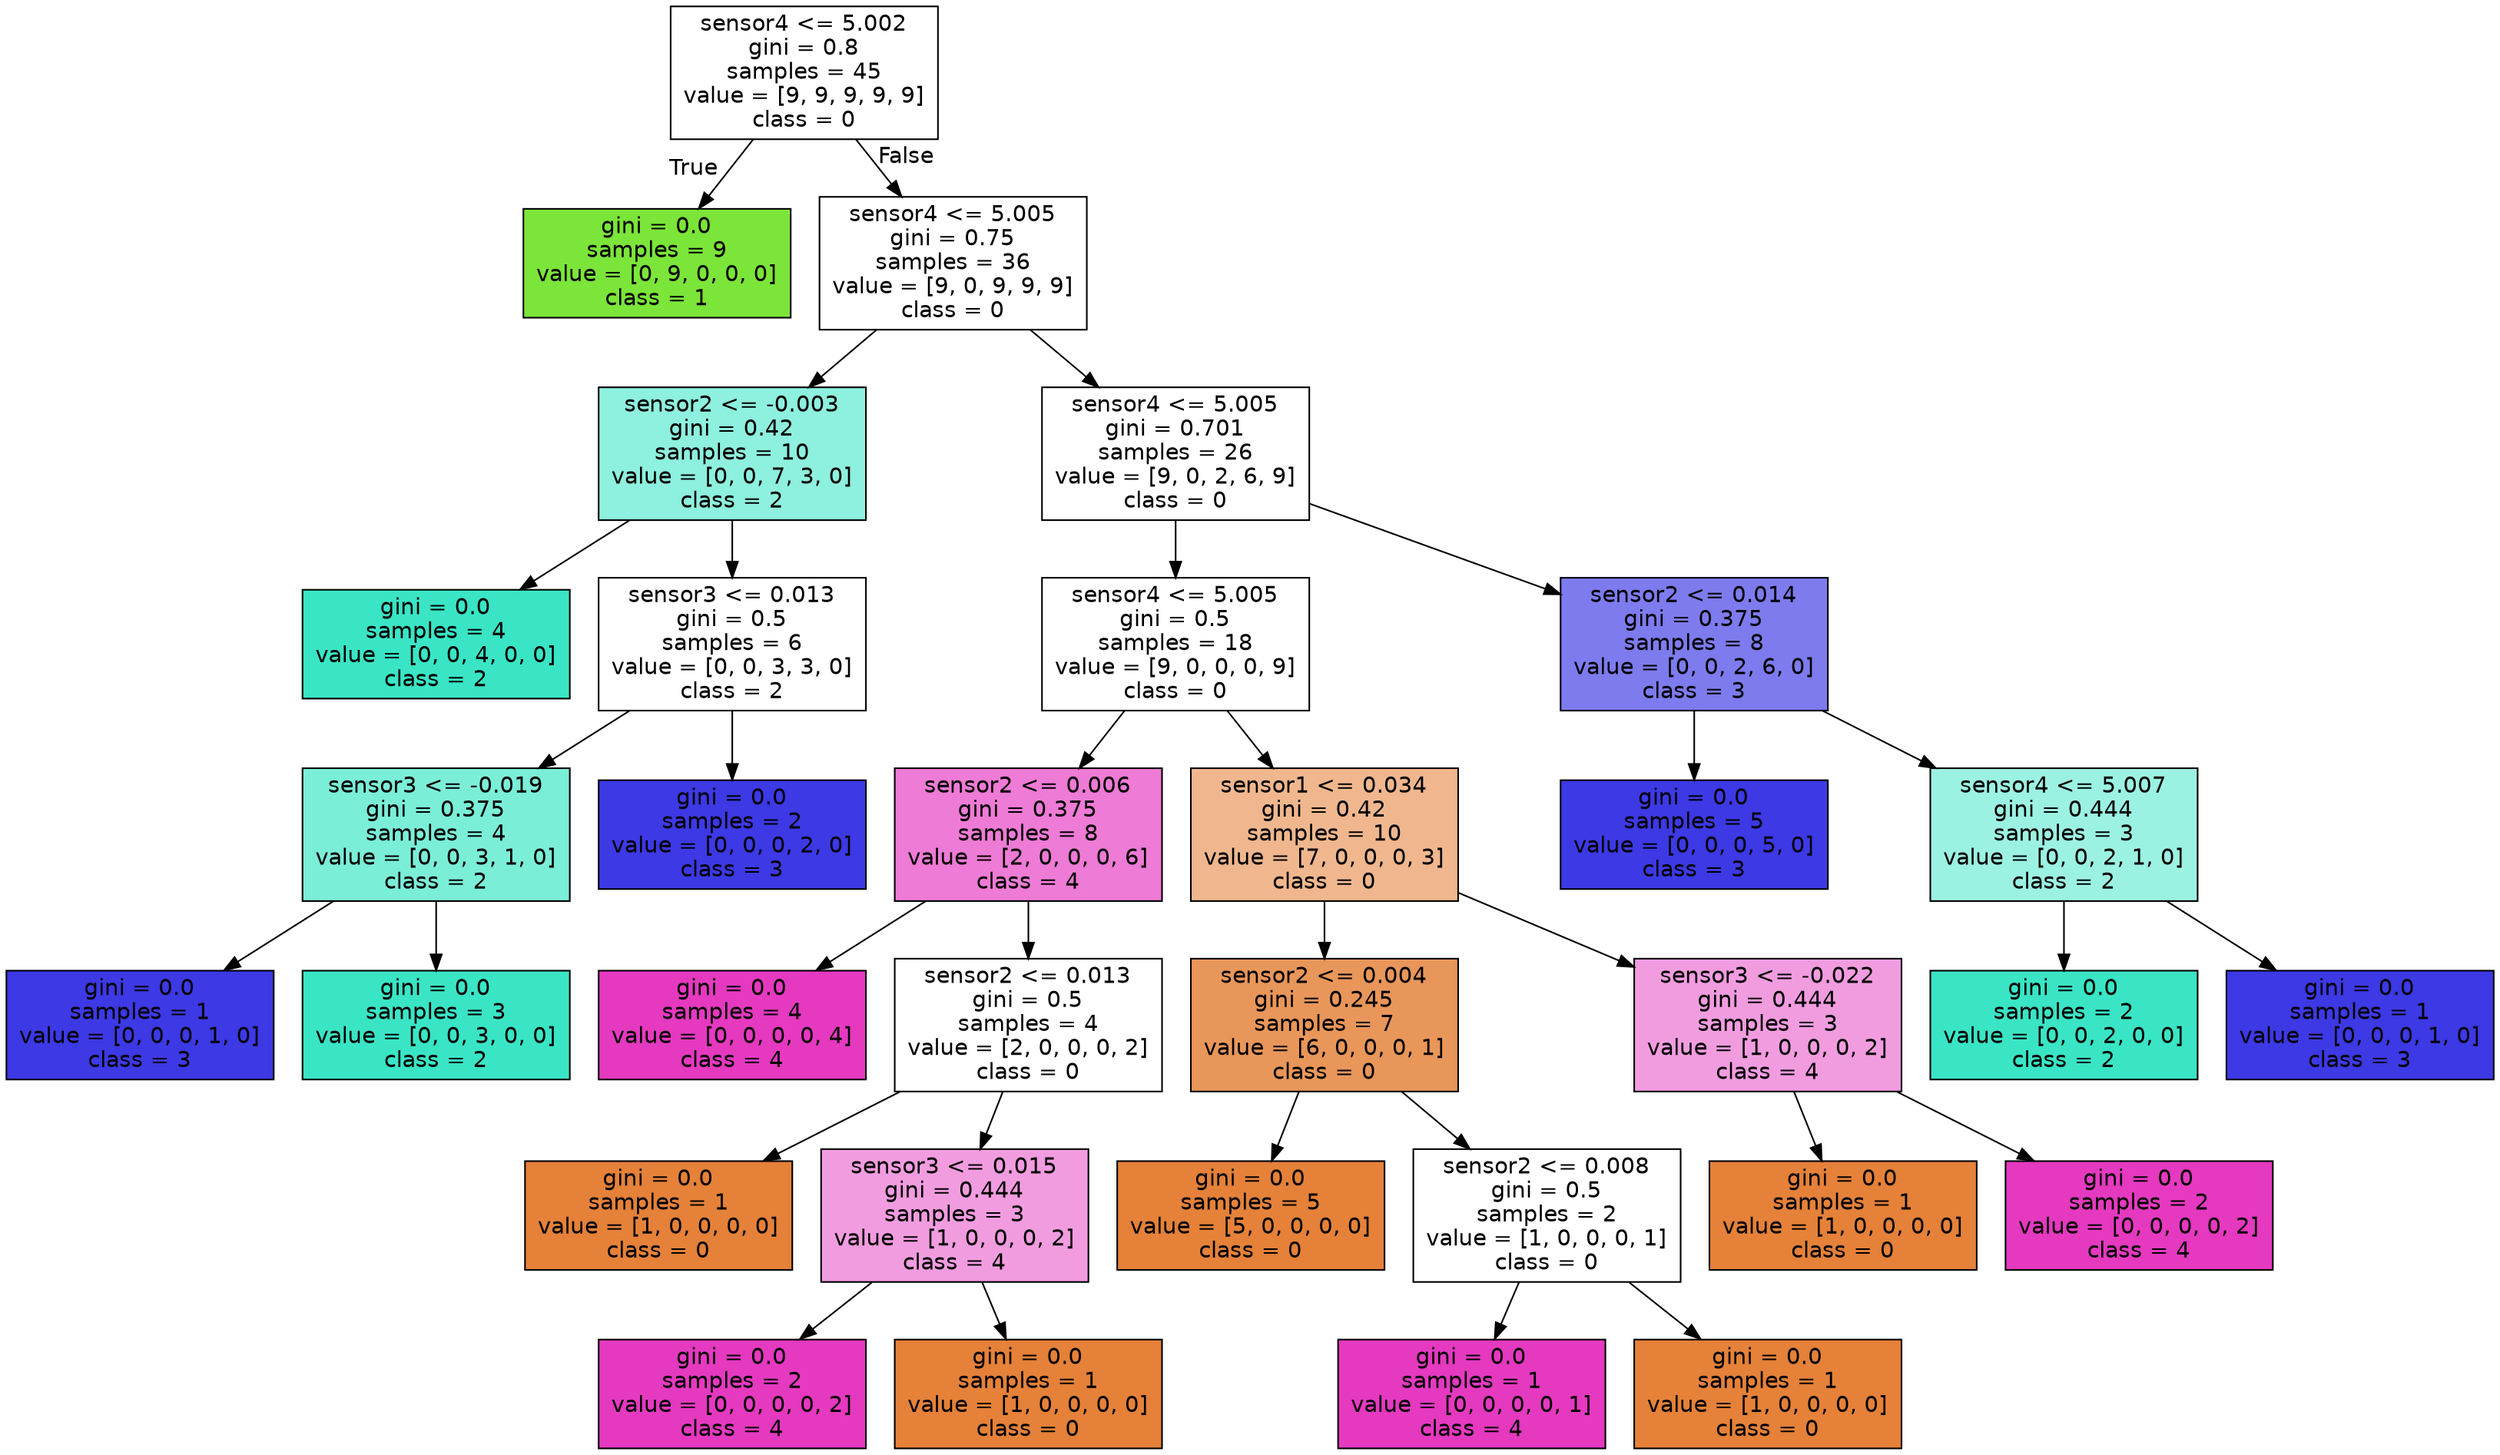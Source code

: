 digraph Tree {
node [shape=box, style="filled", color="black", fontname="helvetica"] ;
edge [fontname="helvetica"] ;
0 [label="sensor4 <= 5.002\ngini = 0.8\nsamples = 45\nvalue = [9, 9, 9, 9, 9]\nclass = 0", fillcolor="#ffffff"] ;
1 [label="gini = 0.0\nsamples = 9\nvalue = [0, 9, 0, 0, 0]\nclass = 1", fillcolor="#7be539"] ;
0 -> 1 [labeldistance=2.5, labelangle=45, headlabel="True"] ;
2 [label="sensor4 <= 5.005\ngini = 0.75\nsamples = 36\nvalue = [9, 0, 9, 9, 9]\nclass = 0", fillcolor="#ffffff"] ;
0 -> 2 [labeldistance=2.5, labelangle=-45, headlabel="False"] ;
3 [label="sensor2 <= -0.003\ngini = 0.42\nsamples = 10\nvalue = [0, 0, 7, 3, 0]\nclass = 2", fillcolor="#8ef0de"] ;
2 -> 3 ;
4 [label="gini = 0.0\nsamples = 4\nvalue = [0, 0, 4, 0, 0]\nclass = 2", fillcolor="#39e5c5"] ;
3 -> 4 ;
5 [label="sensor3 <= 0.013\ngini = 0.5\nsamples = 6\nvalue = [0, 0, 3, 3, 0]\nclass = 2", fillcolor="#ffffff"] ;
3 -> 5 ;
6 [label="sensor3 <= -0.019\ngini = 0.375\nsamples = 4\nvalue = [0, 0, 3, 1, 0]\nclass = 2", fillcolor="#7beed8"] ;
5 -> 6 ;
7 [label="gini = 0.0\nsamples = 1\nvalue = [0, 0, 0, 1, 0]\nclass = 3", fillcolor="#3c39e5"] ;
6 -> 7 ;
8 [label="gini = 0.0\nsamples = 3\nvalue = [0, 0, 3, 0, 0]\nclass = 2", fillcolor="#39e5c5"] ;
6 -> 8 ;
9 [label="gini = 0.0\nsamples = 2\nvalue = [0, 0, 0, 2, 0]\nclass = 3", fillcolor="#3c39e5"] ;
5 -> 9 ;
10 [label="sensor4 <= 5.005\ngini = 0.701\nsamples = 26\nvalue = [9, 0, 2, 6, 9]\nclass = 0", fillcolor="#ffffff"] ;
2 -> 10 ;
11 [label="sensor4 <= 5.005\ngini = 0.5\nsamples = 18\nvalue = [9, 0, 0, 0, 9]\nclass = 0", fillcolor="#ffffff"] ;
10 -> 11 ;
12 [label="sensor2 <= 0.006\ngini = 0.375\nsamples = 8\nvalue = [2, 0, 0, 0, 6]\nclass = 4", fillcolor="#ee7bd5"] ;
11 -> 12 ;
13 [label="gini = 0.0\nsamples = 4\nvalue = [0, 0, 0, 0, 4]\nclass = 4", fillcolor="#e539c0"] ;
12 -> 13 ;
14 [label="sensor2 <= 0.013\ngini = 0.5\nsamples = 4\nvalue = [2, 0, 0, 0, 2]\nclass = 0", fillcolor="#ffffff"] ;
12 -> 14 ;
15 [label="gini = 0.0\nsamples = 1\nvalue = [1, 0, 0, 0, 0]\nclass = 0", fillcolor="#e58139"] ;
14 -> 15 ;
16 [label="sensor3 <= 0.015\ngini = 0.444\nsamples = 3\nvalue = [1, 0, 0, 0, 2]\nclass = 4", fillcolor="#f29ce0"] ;
14 -> 16 ;
17 [label="gini = 0.0\nsamples = 2\nvalue = [0, 0, 0, 0, 2]\nclass = 4", fillcolor="#e539c0"] ;
16 -> 17 ;
18 [label="gini = 0.0\nsamples = 1\nvalue = [1, 0, 0, 0, 0]\nclass = 0", fillcolor="#e58139"] ;
16 -> 18 ;
19 [label="sensor1 <= 0.034\ngini = 0.42\nsamples = 10\nvalue = [7, 0, 0, 0, 3]\nclass = 0", fillcolor="#f0b78e"] ;
11 -> 19 ;
20 [label="sensor2 <= 0.004\ngini = 0.245\nsamples = 7\nvalue = [6, 0, 0, 0, 1]\nclass = 0", fillcolor="#e9965a"] ;
19 -> 20 ;
21 [label="gini = 0.0\nsamples = 5\nvalue = [5, 0, 0, 0, 0]\nclass = 0", fillcolor="#e58139"] ;
20 -> 21 ;
22 [label="sensor2 <= 0.008\ngini = 0.5\nsamples = 2\nvalue = [1, 0, 0, 0, 1]\nclass = 0", fillcolor="#ffffff"] ;
20 -> 22 ;
23 [label="gini = 0.0\nsamples = 1\nvalue = [0, 0, 0, 0, 1]\nclass = 4", fillcolor="#e539c0"] ;
22 -> 23 ;
24 [label="gini = 0.0\nsamples = 1\nvalue = [1, 0, 0, 0, 0]\nclass = 0", fillcolor="#e58139"] ;
22 -> 24 ;
25 [label="sensor3 <= -0.022\ngini = 0.444\nsamples = 3\nvalue = [1, 0, 0, 0, 2]\nclass = 4", fillcolor="#f29ce0"] ;
19 -> 25 ;
26 [label="gini = 0.0\nsamples = 1\nvalue = [1, 0, 0, 0, 0]\nclass = 0", fillcolor="#e58139"] ;
25 -> 26 ;
27 [label="gini = 0.0\nsamples = 2\nvalue = [0, 0, 0, 0, 2]\nclass = 4", fillcolor="#e539c0"] ;
25 -> 27 ;
28 [label="sensor2 <= 0.014\ngini = 0.375\nsamples = 8\nvalue = [0, 0, 2, 6, 0]\nclass = 3", fillcolor="#7d7bee"] ;
10 -> 28 ;
29 [label="gini = 0.0\nsamples = 5\nvalue = [0, 0, 0, 5, 0]\nclass = 3", fillcolor="#3c39e5"] ;
28 -> 29 ;
30 [label="sensor4 <= 5.007\ngini = 0.444\nsamples = 3\nvalue = [0, 0, 2, 1, 0]\nclass = 2", fillcolor="#9cf2e2"] ;
28 -> 30 ;
31 [label="gini = 0.0\nsamples = 2\nvalue = [0, 0, 2, 0, 0]\nclass = 2", fillcolor="#39e5c5"] ;
30 -> 31 ;
32 [label="gini = 0.0\nsamples = 1\nvalue = [0, 0, 0, 1, 0]\nclass = 3", fillcolor="#3c39e5"] ;
30 -> 32 ;
}